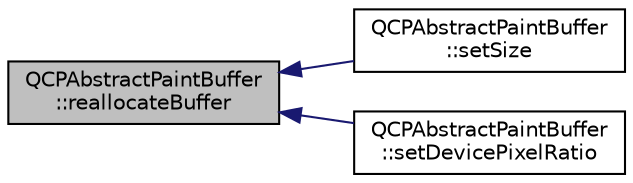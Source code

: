 digraph "QCPAbstractPaintBuffer::reallocateBuffer"
{
  edge [fontname="Helvetica",fontsize="10",labelfontname="Helvetica",labelfontsize="10"];
  node [fontname="Helvetica",fontsize="10",shape=record];
  rankdir="LR";
  Node22 [label="QCPAbstractPaintBuffer\l::reallocateBuffer",height=0.2,width=0.4,color="black", fillcolor="grey75", style="filled", fontcolor="black"];
  Node22 -> Node23 [dir="back",color="midnightblue",fontsize="10",style="solid",fontname="Helvetica"];
  Node23 [label="QCPAbstractPaintBuffer\l::setSize",height=0.2,width=0.4,color="black", fillcolor="white", style="filled",URL="$class_q_c_p_abstract_paint_buffer.html#a8b68c3cd36533f1a4a23b5ce8cd66f01"];
  Node22 -> Node24 [dir="back",color="midnightblue",fontsize="10",style="solid",fontname="Helvetica"];
  Node24 [label="QCPAbstractPaintBuffer\l::setDevicePixelRatio",height=0.2,width=0.4,color="black", fillcolor="white", style="filled",URL="$class_q_c_p_abstract_paint_buffer.html#a555eaad5d5c806420ff35602a1bb68fa"];
}
